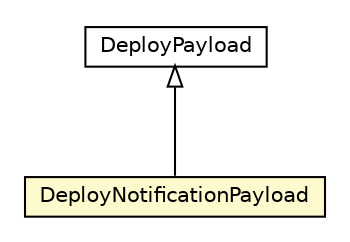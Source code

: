 #!/usr/local/bin/dot
#
# Class diagram 
# Generated by UMLGraph version R5_6-24-gf6e263 (http://www.umlgraph.org/)
#

digraph G {
	edge [fontname="Helvetica",fontsize=10,labelfontname="Helvetica",labelfontsize=10];
	node [fontname="Helvetica",fontsize=10,shape=plaintext];
	nodesep=0.25;
	ranksep=0.5;
	// org.universAAL.middleware.brokers.message.deploy.DeployNotificationPayload
	c3296037 [label=<<table title="org.universAAL.middleware.brokers.message.deploy.DeployNotificationPayload" border="0" cellborder="1" cellspacing="0" cellpadding="2" port="p" bgcolor="lemonChiffon" href="./DeployNotificationPayload.html">
		<tr><td><table border="0" cellspacing="0" cellpadding="1">
<tr><td align="center" balign="center"> DeployNotificationPayload </td></tr>
		</table></td></tr>
		</table>>, URL="./DeployNotificationPayload.html", fontname="Helvetica", fontcolor="black", fontsize=10.0];
	// org.universAAL.middleware.brokers.message.deploy.DeployPayload
	c3296039 [label=<<table title="org.universAAL.middleware.brokers.message.deploy.DeployPayload" border="0" cellborder="1" cellspacing="0" cellpadding="2" port="p" href="./DeployPayload.html">
		<tr><td><table border="0" cellspacing="0" cellpadding="1">
<tr><td align="center" balign="center"> DeployPayload </td></tr>
		</table></td></tr>
		</table>>, URL="./DeployPayload.html", fontname="Helvetica", fontcolor="black", fontsize=10.0];
	//org.universAAL.middleware.brokers.message.deploy.DeployNotificationPayload extends org.universAAL.middleware.brokers.message.deploy.DeployPayload
	c3296039:p -> c3296037:p [dir=back,arrowtail=empty];
}

